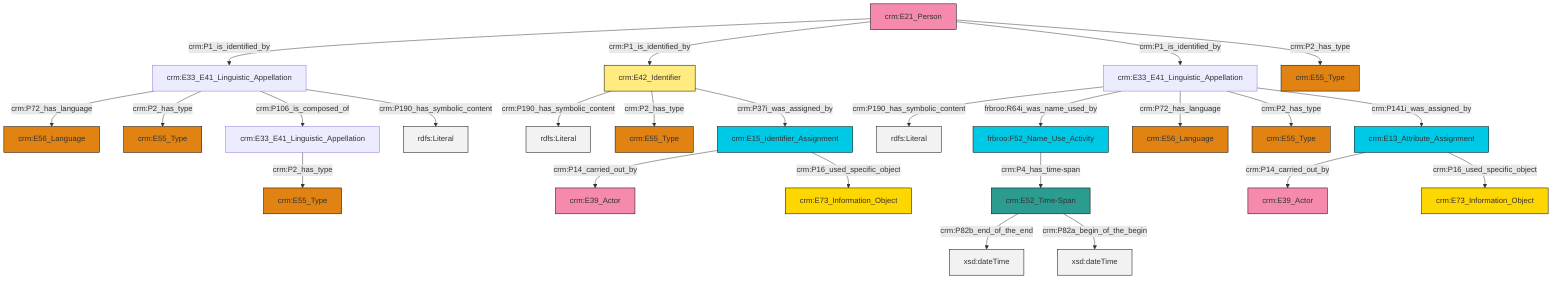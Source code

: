 graph TD
classDef Literal fill:#f2f2f2,stroke:#000000;
classDef CRM_Entity fill:#FFFFFF,stroke:#000000;
classDef Temporal_Entity fill:#00C9E6, stroke:#000000;
classDef Type fill:#E18312, stroke:#000000;
classDef Time-Span fill:#2C9C91, stroke:#000000;
classDef Appellation fill:#FFEB7F, stroke:#000000;
classDef Place fill:#008836, stroke:#000000;
classDef Persistent_Item fill:#B266B2, stroke:#000000;
classDef Conceptual_Object fill:#FFD700, stroke:#000000;
classDef Physical_Thing fill:#D2B48C, stroke:#000000;
classDef Actor fill:#f58aad, stroke:#000000;
classDef PC_Classes fill:#4ce600, stroke:#000000;
classDef Multi fill:#cccccc,stroke:#000000;

4["crm:E42_Identifier"]:::Appellation -->|crm:P190_has_symbolic_content| 5[rdfs:Literal]:::Literal
6["crm:E15_Identifier_Assignment"]:::Temporal_Entity -->|crm:P14_carried_out_by| 0["crm:E39_Actor"]:::Actor
7["crm:E21_Person"]:::Actor -->|crm:P1_is_identified_by| 8["crm:E33_E41_Linguistic_Appellation"]:::Default
7["crm:E21_Person"]:::Actor -->|crm:P1_is_identified_by| 4["crm:E42_Identifier"]:::Appellation
4["crm:E42_Identifier"]:::Appellation -->|crm:P2_has_type| 20["crm:E55_Type"]:::Type
8["crm:E33_E41_Linguistic_Appellation"]:::Default -->|crm:P72_has_language| 23["crm:E56_Language"]:::Type
25["crm:E13_Attribute_Assignment"]:::Temporal_Entity -->|crm:P14_carried_out_by| 21["crm:E39_Actor"]:::Actor
4["crm:E42_Identifier"]:::Appellation -->|crm:P37i_was_assigned_by| 6["crm:E15_Identifier_Assignment"]:::Temporal_Entity
7["crm:E21_Person"]:::Actor -->|crm:P1_is_identified_by| 28["crm:E33_E41_Linguistic_Appellation"]:::Default
7["crm:E21_Person"]:::Actor -->|crm:P2_has_type| 29["crm:E55_Type"]:::Type
32["crm:E52_Time-Span"]:::Time-Span -->|crm:P82b_end_of_the_end| 33[xsd:dateTime]:::Literal
28["crm:E33_E41_Linguistic_Appellation"]:::Default -->|crm:P190_has_symbolic_content| 35[rdfs:Literal]:::Literal
8["crm:E33_E41_Linguistic_Appellation"]:::Default -->|crm:P2_has_type| 9["crm:E55_Type"]:::Type
6["crm:E15_Identifier_Assignment"]:::Temporal_Entity -->|crm:P16_used_specific_object| 18["crm:E73_Information_Object"]:::Conceptual_Object
25["crm:E13_Attribute_Assignment"]:::Temporal_Entity -->|crm:P16_used_specific_object| 15["crm:E73_Information_Object"]:::Conceptual_Object
28["crm:E33_E41_Linguistic_Appellation"]:::Default -->|frbroo:R64i_was_name_used_by| 13["frbroo:F52_Name_Use_Activity"]:::Temporal_Entity
32["crm:E52_Time-Span"]:::Time-Span -->|crm:P82a_begin_of_the_begin| 41[xsd:dateTime]:::Literal
8["crm:E33_E41_Linguistic_Appellation"]:::Default -->|crm:P106_is_composed_of| 38["crm:E33_E41_Linguistic_Appellation"]:::Default
28["crm:E33_E41_Linguistic_Appellation"]:::Default -->|crm:P72_has_language| 30["crm:E56_Language"]:::Type
8["crm:E33_E41_Linguistic_Appellation"]:::Default -->|crm:P190_has_symbolic_content| 45[rdfs:Literal]:::Literal
28["crm:E33_E41_Linguistic_Appellation"]:::Default -->|crm:P2_has_type| 11["crm:E55_Type"]:::Type
28["crm:E33_E41_Linguistic_Appellation"]:::Default -->|crm:P141i_was_assigned_by| 25["crm:E13_Attribute_Assignment"]:::Temporal_Entity
38["crm:E33_E41_Linguistic_Appellation"]:::Default -->|crm:P2_has_type| 2["crm:E55_Type"]:::Type
13["frbroo:F52_Name_Use_Activity"]:::Temporal_Entity -->|crm:P4_has_time-span| 32["crm:E52_Time-Span"]:::Time-Span
